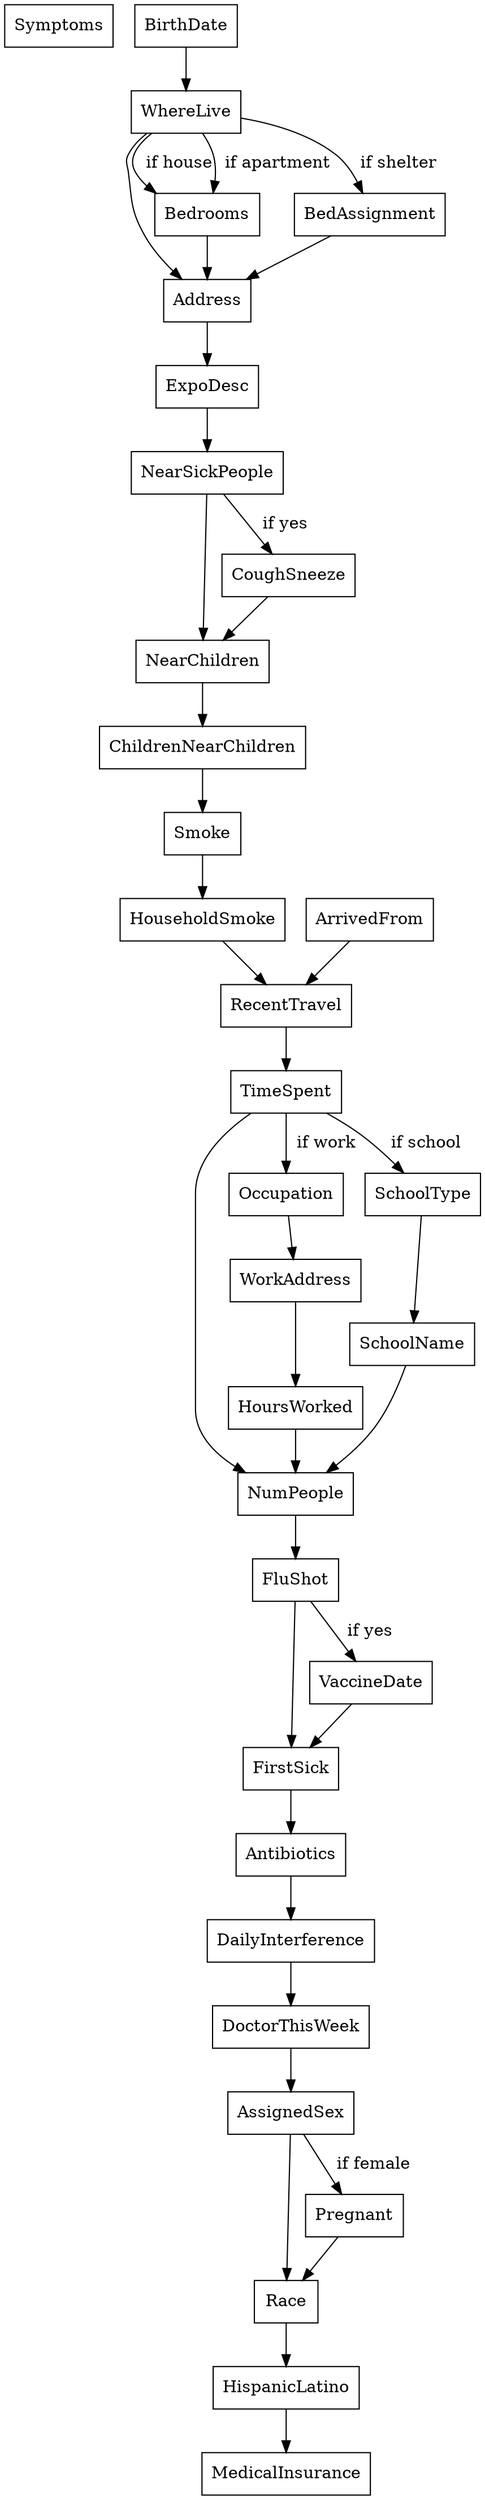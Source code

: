 digraph {
  node [shape=box];

  Symptoms;

  BirthDate;
  BirthDate -> WhereLive;

  WhereLive;
  WhereLive -> Address;
  WhereLive -> Bedrooms [label="  if house"];
  WhereLive -> Bedrooms [label="  if apartment"];
  WhereLive -> BedAssignment [label="  if shelter"];

  Bedrooms;
  Bedrooms -> Address;

  BedAssignment;
  BedAssignment -> Address;

  Address;
  Address -> ExpoDesc;

  ExpoDesc;
  ExpoDesc -> NearSickPeople;

  NearSickPeople;
  NearSickPeople -> NearChildren;
  NearSickPeople -> CoughSneeze [label="  if yes"];

  CoughSneeze;
  CoughSneeze -> NearChildren;

  NearChildren;
  NearChildren -> ChildrenNearChildren;

  ChildrenNearChildren;
  ChildrenNearChildren -> Smoke;

  Smoke;
  Smoke -> HouseholdSmoke;

  HouseholdSmoke;
  HouseholdSmoke -> RecentTravel;

  ArrivedFrom;
  ArrivedFrom -> RecentTravel;

  RecentTravel;
  RecentTravel -> TimeSpent;

  TimeSpent;
  TimeSpent -> NumPeople;
  TimeSpent -> Occupation [label="  if work"];
  TimeSpent -> SchoolType [label="  if school"];

  Occupation;
  Occupation -> WorkAddress;

  WorkAddress;
  WorkAddress -> HoursWorked;

  HoursWorked;
  HoursWorked -> NumPeople;

  SchoolType;
  SchoolType -> SchoolName;

  SchoolName;
  SchoolName -> NumPeople;

  NumPeople;
  NumPeople -> FluShot;

  FluShot;
  FluShot -> FirstSick;
  FluShot -> VaccineDate [label="  if yes"];

  VaccineDate;
  VaccineDate -> FirstSick;

  FirstSick;
  FirstSick -> Antibiotics;

  Antibiotics;
  Antibiotics -> DailyInterference;

  DailyInterference;
  DailyInterference -> DoctorThisWeek;

  DoctorThisWeek;
  DoctorThisWeek -> AssignedSex;

  AssignedSex;
  AssignedSex -> Race;
  AssignedSex -> Pregnant [label="  if female"];

  Pregnant;
  Pregnant -> Race;

  Race;
  Race -> HispanicLatino;

  HispanicLatino;
  HispanicLatino -> MedicalInsurance;

  MedicalInsurance;

}
